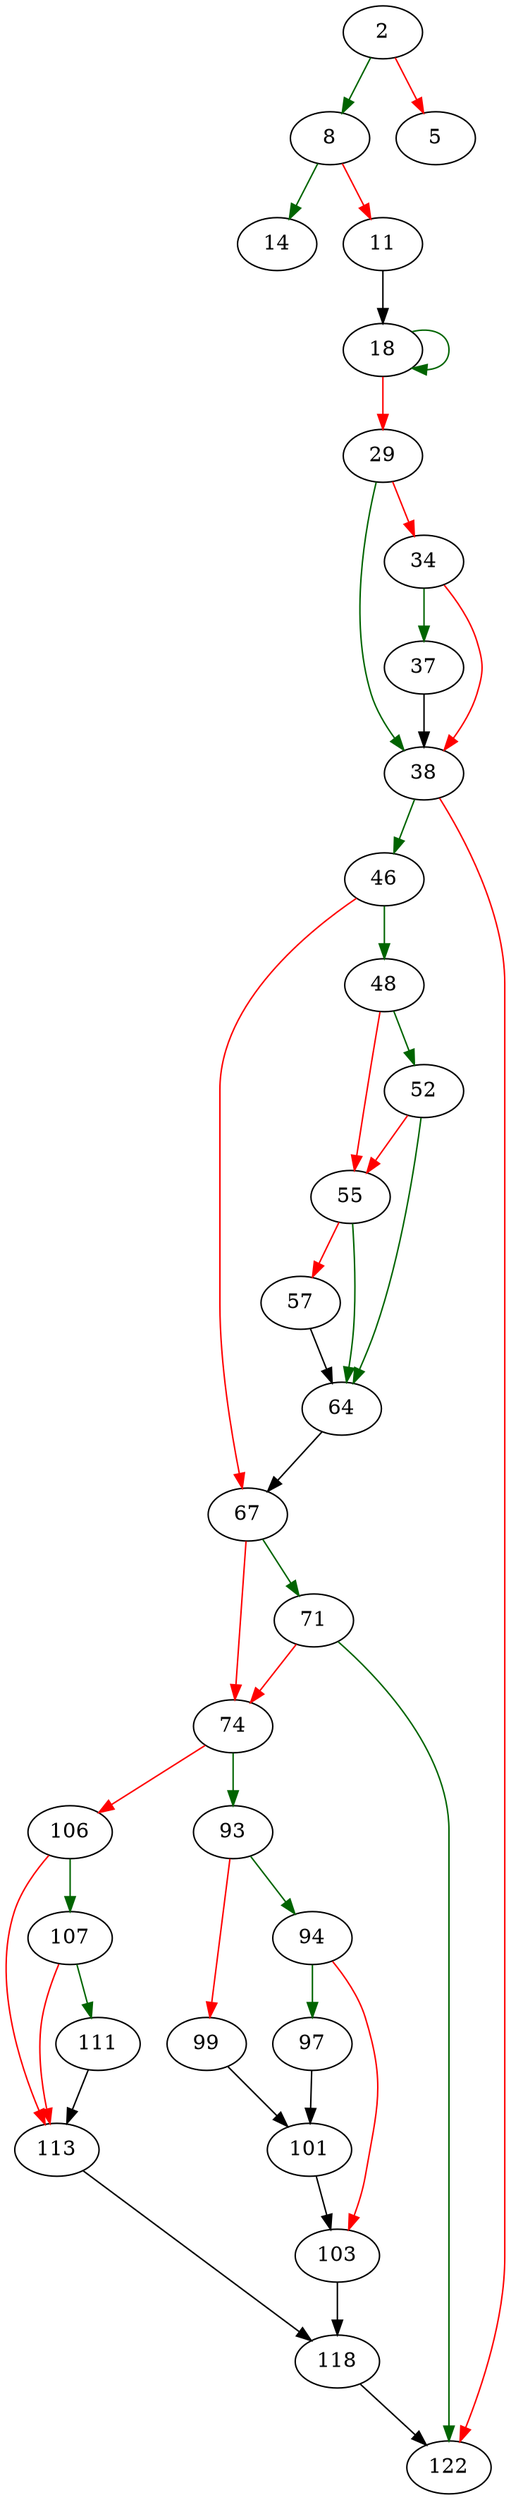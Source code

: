 strict digraph "scan_arg" {
	// Node definitions.
	2 [entry=true];
	8;
	5;
	14;
	11;
	18;
	29;
	38;
	34;
	37;
	46;
	122;
	48;
	67;
	52;
	55;
	64;
	57;
	71;
	74;
	93;
	106;
	94;
	99;
	97;
	103;
	101;
	118;
	107;
	113;
	111;

	// Edge definitions.
	2 -> 8 [
		color=darkgreen
		cond=true
	];
	2 -> 5 [
		color=red
		cond=false
	];
	8 -> 14 [
		color=darkgreen
		cond=true
	];
	8 -> 11 [
		color=red
		cond=false
	];
	11 -> 18;
	18 -> 18 [
		color=darkgreen
		cond=true
	];
	18 -> 29 [
		color=red
		cond=false
	];
	29 -> 38 [
		color=darkgreen
		cond=true
	];
	29 -> 34 [
		color=red
		cond=false
	];
	38 -> 46 [
		color=darkgreen
		cond=true
	];
	38 -> 122 [
		color=red
		cond=false
	];
	34 -> 38 [
		color=red
		cond=false
	];
	34 -> 37 [
		color=darkgreen
		cond=true
	];
	37 -> 38;
	46 -> 48 [
		color=darkgreen
		cond=true
	];
	46 -> 67 [
		color=red
		cond=false
	];
	48 -> 52 [
		color=darkgreen
		cond=true
	];
	48 -> 55 [
		color=red
		cond=false
	];
	67 -> 71 [
		color=darkgreen
		cond=true
	];
	67 -> 74 [
		color=red
		cond=false
	];
	52 -> 55 [
		color=red
		cond=false
	];
	52 -> 64 [
		color=darkgreen
		cond=true
	];
	55 -> 64 [
		color=darkgreen
		cond=true
	];
	55 -> 57 [
		color=red
		cond=false
	];
	64 -> 67;
	57 -> 64;
	71 -> 122 [
		color=darkgreen
		cond=true
	];
	71 -> 74 [
		color=red
		cond=false
	];
	74 -> 93 [
		color=darkgreen
		cond=true
	];
	74 -> 106 [
		color=red
		cond=false
	];
	93 -> 94 [
		color=darkgreen
		cond=true
	];
	93 -> 99 [
		color=red
		cond=false
	];
	106 -> 107 [
		color=darkgreen
		cond=true
	];
	106 -> 113 [
		color=red
		cond=false
	];
	94 -> 97 [
		color=darkgreen
		cond=true
	];
	94 -> 103 [
		color=red
		cond=false
	];
	99 -> 101;
	97 -> 101;
	103 -> 118;
	101 -> 103;
	118 -> 122;
	107 -> 113 [
		color=red
		cond=false
	];
	107 -> 111 [
		color=darkgreen
		cond=true
	];
	113 -> 118;
	111 -> 113;
}